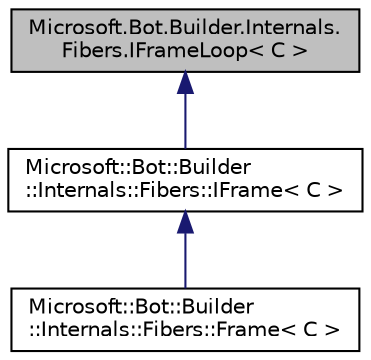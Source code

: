 digraph "Microsoft.Bot.Builder.Internals.Fibers.IFrameLoop&lt; C &gt;"
{
  edge [fontname="Helvetica",fontsize="10",labelfontname="Helvetica",labelfontsize="10"];
  node [fontname="Helvetica",fontsize="10",shape=record];
  Node1 [label="Microsoft.Bot.Builder.Internals.\lFibers.IFrameLoop\< C \>",height=0.2,width=0.4,color="black", fillcolor="grey75", style="filled", fontcolor="black"];
  Node1 -> Node2 [dir="back",color="midnightblue",fontsize="10",style="solid",fontname="Helvetica"];
  Node2 [label="Microsoft::Bot::Builder\l::Internals::Fibers::IFrame\< C \>",height=0.2,width=0.4,color="black", fillcolor="white", style="filled",URL="$db/d9a/interface_microsoft_1_1_bot_1_1_builder_1_1_internals_1_1_fibers_1_1_i_frame.html"];
  Node2 -> Node3 [dir="back",color="midnightblue",fontsize="10",style="solid",fontname="Helvetica"];
  Node3 [label="Microsoft::Bot::Builder\l::Internals::Fibers::Frame\< C \>",height=0.2,width=0.4,color="black", fillcolor="white", style="filled",URL="$da/d03/class_microsoft_1_1_bot_1_1_builder_1_1_internals_1_1_fibers_1_1_frame.html"];
}
